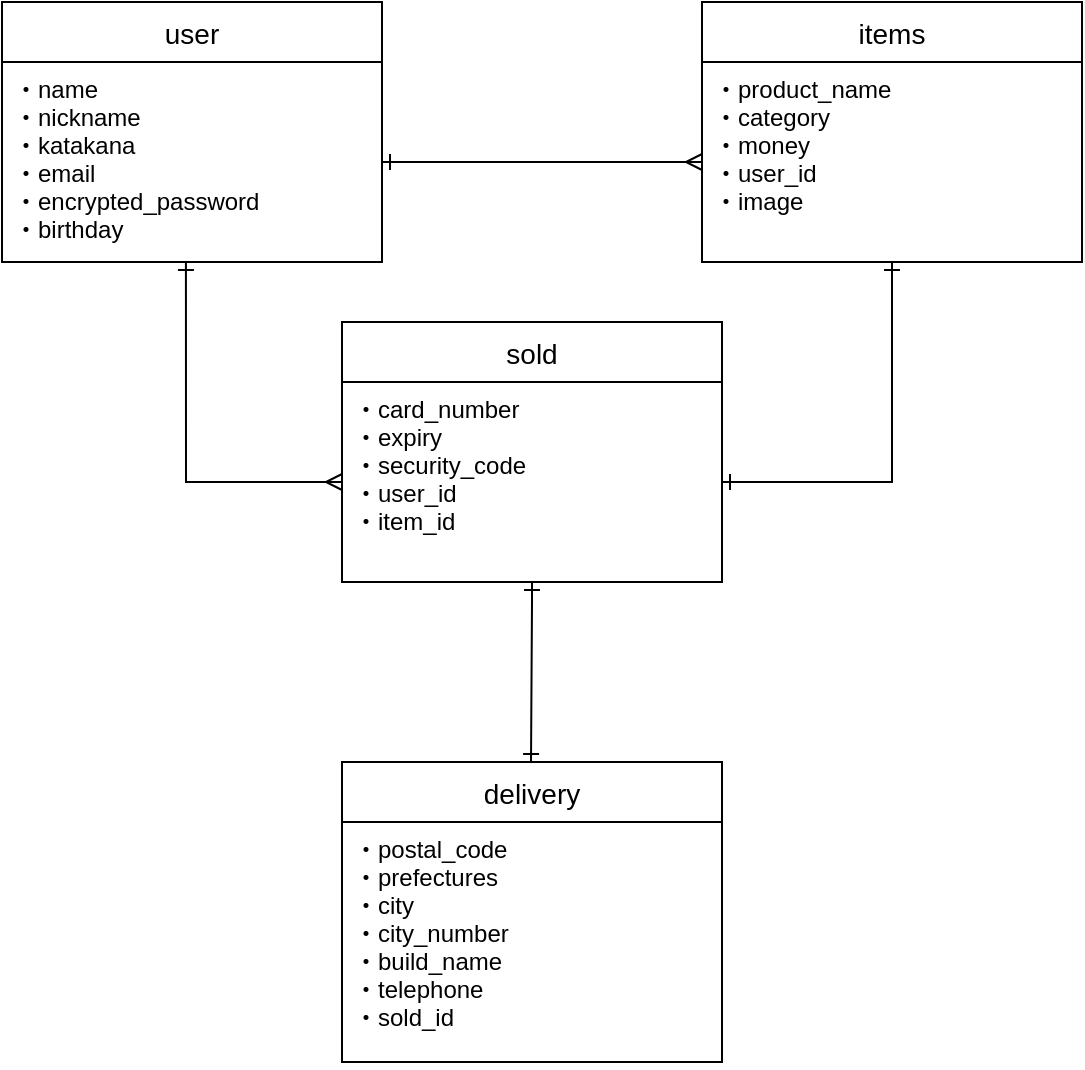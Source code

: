 <mxfile>
    <diagram id="c-lN8QqclEKaxcS4qyHi" name="ページ1">
        <mxGraphModel dx="450" dy="576" grid="1" gridSize="10" guides="1" tooltips="1" connect="1" arrows="1" fold="1" page="1" pageScale="1" pageWidth="827" pageHeight="1169" math="0" shadow="0">
            <root>
                <mxCell id="0"/>
                <mxCell id="1" parent="0"/>
                <mxCell id="36" value="user" style="swimlane;fontStyle=0;childLayout=stackLayout;horizontal=1;startSize=30;horizontalStack=0;resizeParent=1;resizeParentMax=0;resizeLast=0;collapsible=1;marginBottom=0;align=center;fontSize=14;" vertex="1" parent="1">
                    <mxGeometry x="110" y="280" width="190" height="130" as="geometry"/>
                </mxCell>
                <mxCell id="37" value="・name&#10;・nickname&#10;・katakana&#10;・email&#10;・encrypted_password&#10;・birthday" style="text;strokeColor=none;fillColor=none;spacingLeft=4;spacingRight=4;overflow=hidden;rotatable=0;points=[[0,0.5],[1,0.5]];portConstraint=eastwest;fontSize=12;" vertex="1" parent="36">
                    <mxGeometry y="30" width="190" height="100" as="geometry"/>
                </mxCell>
                <mxCell id="67" value="items" style="swimlane;fontStyle=0;childLayout=stackLayout;horizontal=1;startSize=30;horizontalStack=0;resizeParent=1;resizeParentMax=0;resizeLast=0;collapsible=1;marginBottom=0;align=center;fontSize=14;" vertex="1" parent="1">
                    <mxGeometry x="460" y="280" width="190" height="130" as="geometry"/>
                </mxCell>
                <mxCell id="68" value="・product_name&#10;・category&#10;・money&#10;・user_id&#10;・image&#10;&#10;&#10;" style="text;strokeColor=none;fillColor=none;spacingLeft=4;spacingRight=4;overflow=hidden;rotatable=0;points=[[0,0.5],[1,0.5]];portConstraint=eastwest;fontSize=12;" vertex="1" parent="67">
                    <mxGeometry y="30" width="190" height="100" as="geometry"/>
                </mxCell>
                <mxCell id="81" value="" style="edgeStyle=entityRelationEdgeStyle;fontSize=12;html=1;endArrow=ERmany;startArrow=ERone;entryX=0;entryY=0.5;entryDx=0;entryDy=0;startFill=0;endFill=0;" edge="1" parent="1" target="68">
                    <mxGeometry width="100" height="100" relative="1" as="geometry">
                        <mxPoint x="300" y="360" as="sourcePoint"/>
                        <mxPoint x="420" y="360" as="targetPoint"/>
                    </mxGeometry>
                </mxCell>
                <mxCell id="82" value="sold" style="swimlane;fontStyle=0;childLayout=stackLayout;horizontal=1;startSize=30;horizontalStack=0;resizeParent=1;resizeParentMax=0;resizeLast=0;collapsible=1;marginBottom=0;align=center;fontSize=14;" vertex="1" parent="1">
                    <mxGeometry x="280" y="440" width="190" height="130" as="geometry"/>
                </mxCell>
                <mxCell id="83" value="・card_number&#10;・expiry&#10;・security_code&#10;・user_id&#10;・item_id" style="text;strokeColor=none;fillColor=none;spacingLeft=4;spacingRight=4;overflow=hidden;rotatable=0;points=[[0,0.5],[1,0.5]];portConstraint=eastwest;fontSize=12;" vertex="1" parent="82">
                    <mxGeometry y="30" width="190" height="100" as="geometry"/>
                </mxCell>
                <mxCell id="84" value="delivery" style="swimlane;fontStyle=0;childLayout=stackLayout;horizontal=1;startSize=30;horizontalStack=0;resizeParent=1;resizeParentMax=0;resizeLast=0;collapsible=1;marginBottom=0;align=center;fontSize=14;" vertex="1" parent="1">
                    <mxGeometry x="280" y="660" width="190" height="150" as="geometry"/>
                </mxCell>
                <mxCell id="85" value="・postal_code&#10;・prefectures&#10;・city&#10;・city_number&#10;・build_name&#10;・telephone&#10;・sold_id" style="text;strokeColor=none;fillColor=none;spacingLeft=4;spacingRight=4;overflow=hidden;rotatable=0;points=[[0,0.5],[1,0.5]];portConstraint=eastwest;fontSize=12;" vertex="1" parent="84">
                    <mxGeometry y="30" width="190" height="120" as="geometry"/>
                </mxCell>
                <mxCell id="86" style="edgeStyle=orthogonalEdgeStyle;rounded=0;orthogonalLoop=1;jettySize=auto;html=1;startArrow=ERone;startFill=0;endArrow=ERone;endFill=0;" edge="1" parent="1">
                    <mxGeometry relative="1" as="geometry">
                        <mxPoint x="375" y="570" as="sourcePoint"/>
                        <mxPoint x="374.5" y="660" as="targetPoint"/>
                        <Array as="points">
                            <mxPoint x="374.5" y="580"/>
                            <mxPoint x="374.5" y="580"/>
                        </Array>
                    </mxGeometry>
                </mxCell>
                <mxCell id="96" style="edgeStyle=orthogonalEdgeStyle;rounded=0;orthogonalLoop=1;jettySize=auto;html=1;exitX=1;exitY=0.5;exitDx=0;exitDy=0;startArrow=ERone;startFill=0;endArrow=ERone;endFill=0;entryX=0.5;entryY=1;entryDx=0;entryDy=0;entryPerimeter=0;" edge="1" parent="1" source="83" target="68">
                    <mxGeometry relative="1" as="geometry">
                        <mxPoint x="560" y="420" as="targetPoint"/>
                    </mxGeometry>
                </mxCell>
                <mxCell id="97" style="edgeStyle=orthogonalEdgeStyle;rounded=0;orthogonalLoop=1;jettySize=auto;html=1;exitX=0;exitY=0.5;exitDx=0;exitDy=0;startArrow=ERmany;startFill=0;endArrow=ERone;endFill=0;entryX=0.484;entryY=1;entryDx=0;entryDy=0;entryPerimeter=0;" edge="1" parent="1" source="83" target="37">
                    <mxGeometry relative="1" as="geometry">
                        <mxPoint x="200" y="415" as="targetPoint"/>
                        <Array as="points">
                            <mxPoint x="202" y="520"/>
                        </Array>
                    </mxGeometry>
                </mxCell>
            </root>
        </mxGraphModel>
    </diagram>
</mxfile>